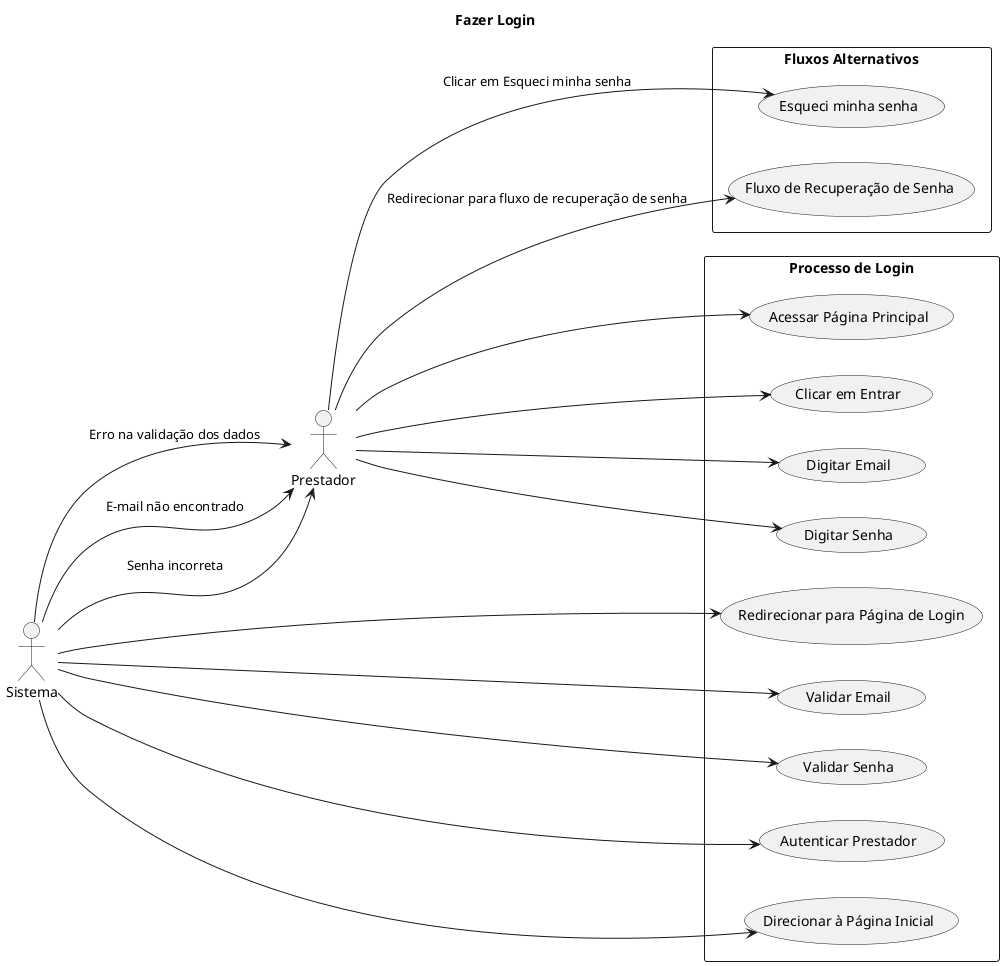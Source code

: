 @startuml Fazer Login
title Fazer Login
left to right direction
actor Prestador
actor Sistema

rectangle "Processo de Login" {
    Prestador --> (Acessar Página Principal)
    Prestador --> (Clicar em Entrar)
    Sistema --> (Redirecionar para Página de Login)
    Prestador --> (Digitar Email)
    Sistema --> (Validar Email)
    Prestador --> (Digitar Senha)
    Sistema --> (Validar Senha)
    Sistema --> (Autenticar Prestador)
    Sistema --> (Direcionar à Página Inicial)
}

rectangle "Fluxos Alternativos" {
    Prestador --> (Esqueci minha senha) : Clicar em Esqueci minha senha
    Prestador --> (Fluxo de Recuperação de Senha) : Redirecionar para fluxo de recuperação de senha

    Sistema --> Prestador : Erro na validação dos dados
    Sistema --> Prestador : E-mail não encontrado
    Sistema --> Prestador : Senha incorreta
}
@enduml

